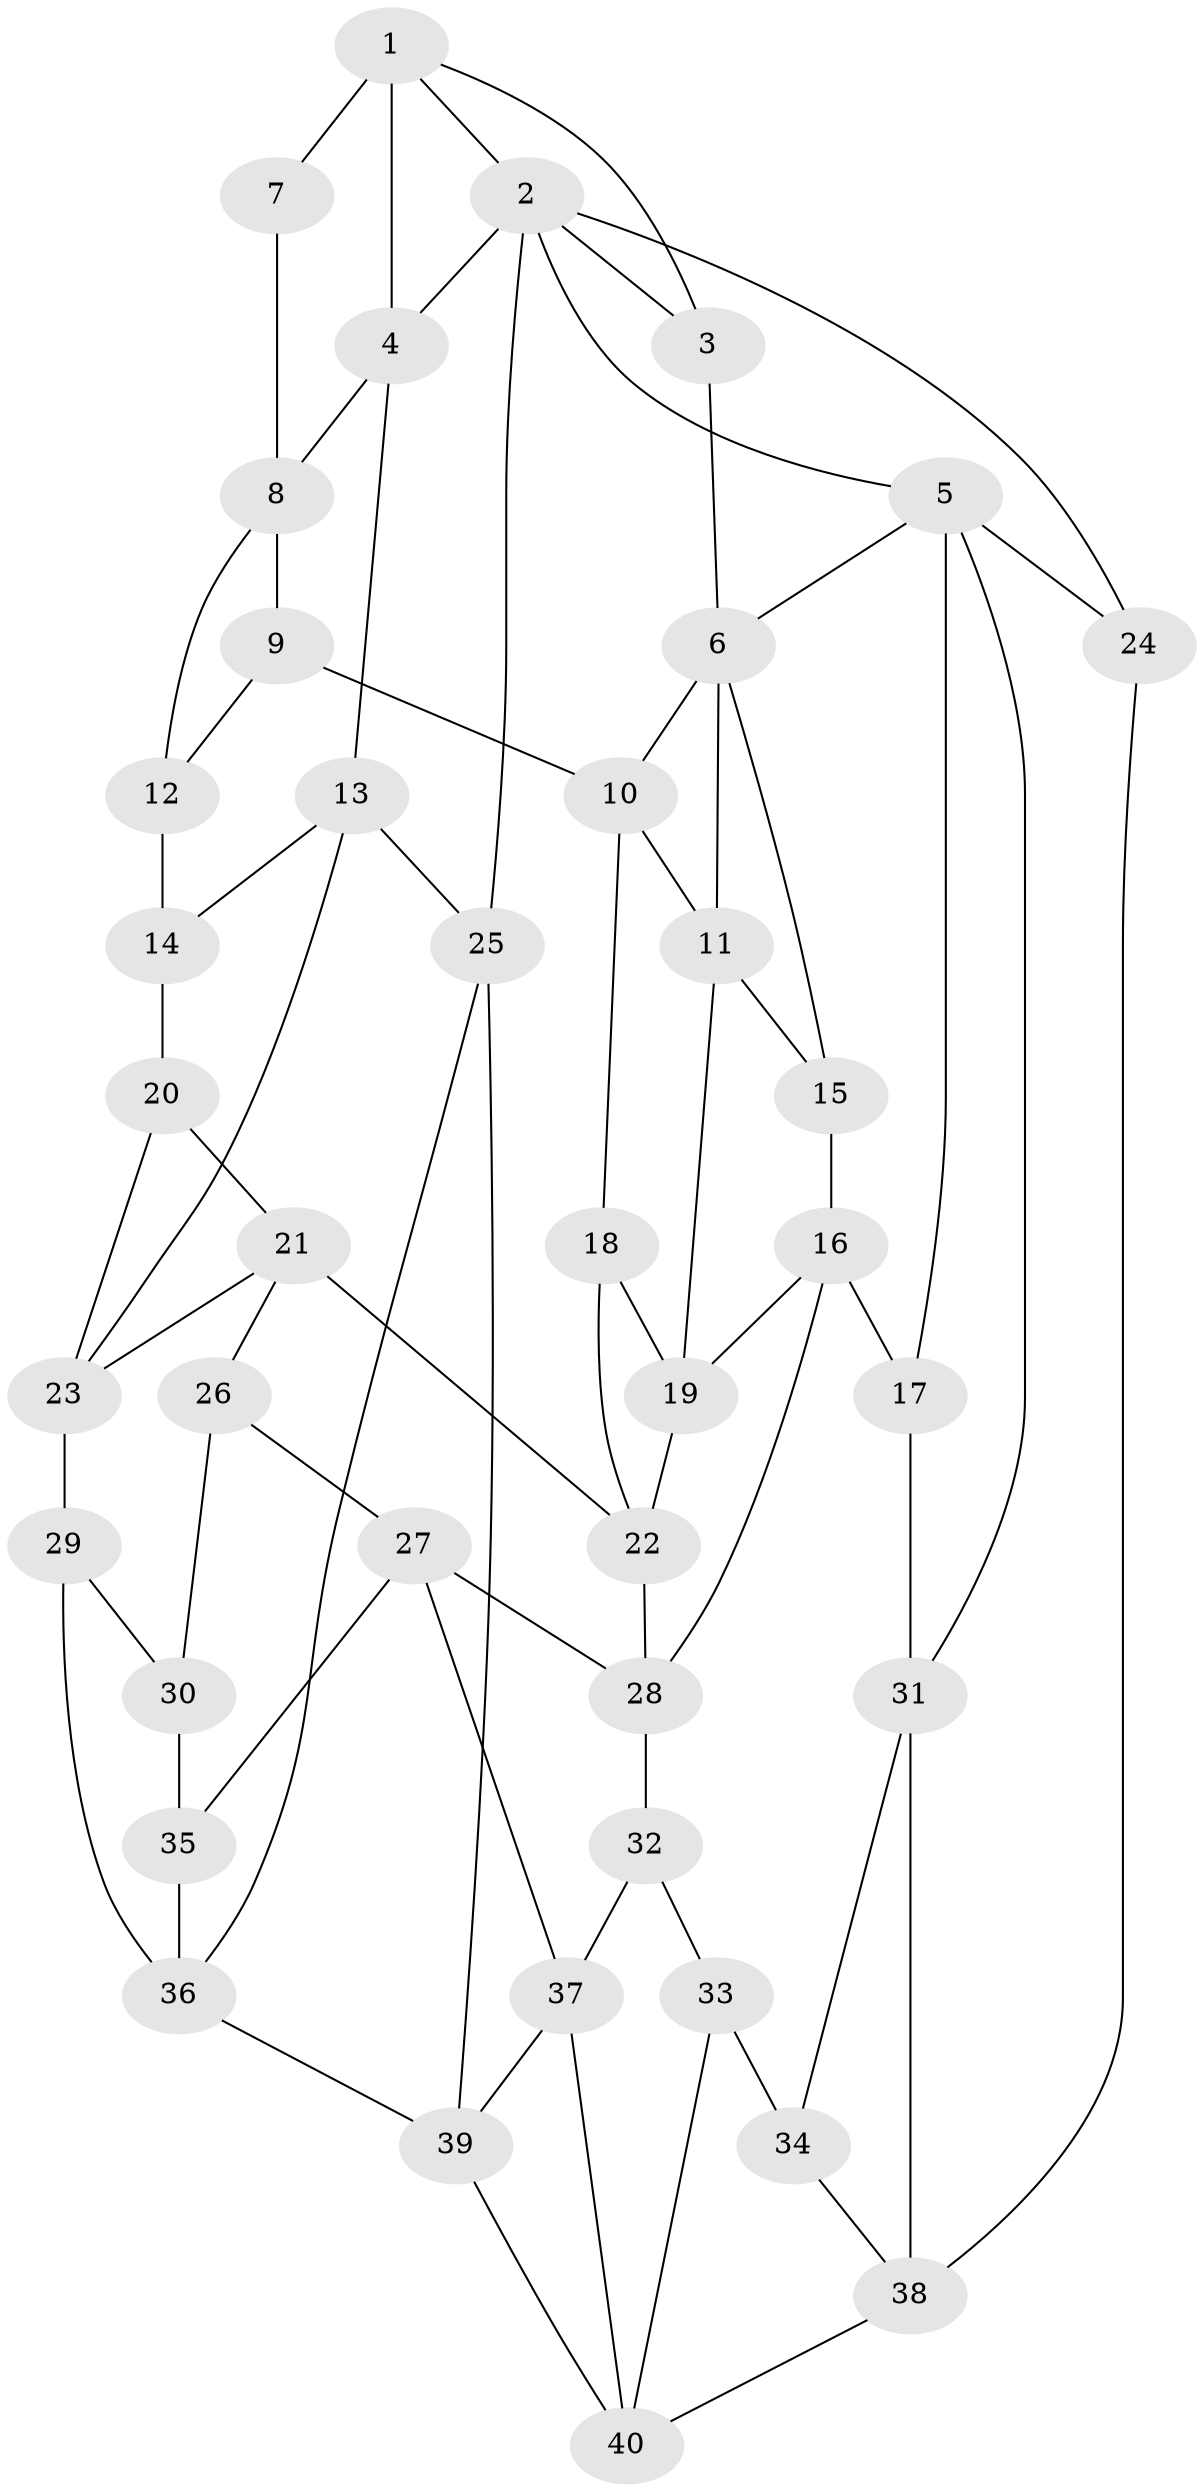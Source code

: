// original degree distribution, {3: 0.015384615384615385, 5: 0.47692307692307695, 4: 0.26153846153846155, 6: 0.24615384615384617}
// Generated by graph-tools (version 1.1) at 2025/54/03/04/25 22:54:32]
// undirected, 40 vertices, 73 edges
graph export_dot {
  node [color=gray90,style=filled];
  1;
  2;
  3;
  4;
  5;
  6;
  7;
  8;
  9;
  10;
  11;
  12;
  13;
  14;
  15;
  16;
  17;
  18;
  19;
  20;
  21;
  22;
  23;
  24;
  25;
  26;
  27;
  28;
  29;
  30;
  31;
  32;
  33;
  34;
  35;
  36;
  37;
  38;
  39;
  40;
  1 -- 2 [weight=1.0];
  1 -- 3 [weight=1.0];
  1 -- 4 [weight=1.0];
  1 -- 7 [weight=2.0];
  2 -- 3 [weight=1.0];
  2 -- 4 [weight=1.0];
  2 -- 5 [weight=1.0];
  2 -- 24 [weight=2.0];
  2 -- 25 [weight=2.0];
  3 -- 6 [weight=2.0];
  4 -- 8 [weight=1.0];
  4 -- 13 [weight=1.0];
  5 -- 6 [weight=1.0];
  5 -- 17 [weight=1.0];
  5 -- 24 [weight=1.0];
  5 -- 31 [weight=1.0];
  6 -- 10 [weight=1.0];
  6 -- 11 [weight=1.0];
  6 -- 15 [weight=1.0];
  7 -- 8 [weight=1.0];
  8 -- 9 [weight=3.0];
  8 -- 12 [weight=1.0];
  9 -- 10 [weight=2.0];
  9 -- 12 [weight=1.0];
  10 -- 11 [weight=1.0];
  10 -- 18 [weight=1.0];
  11 -- 15 [weight=1.0];
  11 -- 19 [weight=1.0];
  12 -- 14 [weight=2.0];
  13 -- 14 [weight=1.0];
  13 -- 23 [weight=1.0];
  13 -- 25 [weight=1.0];
  14 -- 20 [weight=3.0];
  15 -- 16 [weight=1.0];
  16 -- 17 [weight=2.0];
  16 -- 19 [weight=1.0];
  16 -- 28 [weight=1.0];
  17 -- 31 [weight=2.0];
  18 -- 19 [weight=1.0];
  18 -- 22 [weight=1.0];
  19 -- 22 [weight=1.0];
  20 -- 21 [weight=2.0];
  20 -- 23 [weight=1.0];
  21 -- 22 [weight=2.0];
  21 -- 23 [weight=1.0];
  21 -- 26 [weight=1.0];
  22 -- 28 [weight=1.0];
  23 -- 29 [weight=2.0];
  24 -- 38 [weight=2.0];
  25 -- 36 [weight=1.0];
  25 -- 39 [weight=1.0];
  26 -- 27 [weight=1.0];
  26 -- 30 [weight=2.0];
  27 -- 28 [weight=2.0];
  27 -- 35 [weight=1.0];
  27 -- 37 [weight=1.0];
  28 -- 32 [weight=2.0];
  29 -- 30 [weight=2.0];
  29 -- 36 [weight=2.0];
  30 -- 35 [weight=1.0];
  31 -- 34 [weight=1.0];
  31 -- 38 [weight=2.0];
  32 -- 33 [weight=2.0];
  32 -- 37 [weight=2.0];
  33 -- 34 [weight=2.0];
  33 -- 40 [weight=1.0];
  34 -- 38 [weight=1.0];
  35 -- 36 [weight=1.0];
  36 -- 39 [weight=1.0];
  37 -- 39 [weight=1.0];
  37 -- 40 [weight=1.0];
  38 -- 40 [weight=1.0];
  39 -- 40 [weight=1.0];
}
